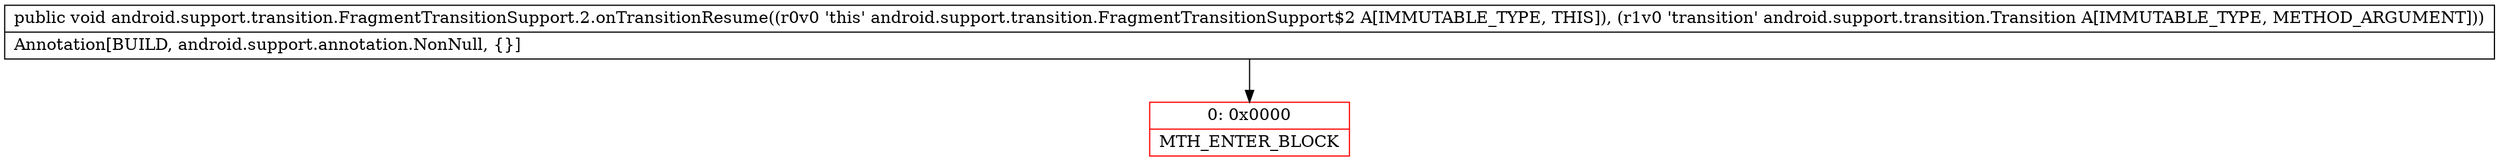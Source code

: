 digraph "CFG forandroid.support.transition.FragmentTransitionSupport.2.onTransitionResume(Landroid\/support\/transition\/Transition;)V" {
subgraph cluster_Region_774813158 {
label = "R(0)";
node [shape=record,color=blue];
}
Node_0 [shape=record,color=red,label="{0\:\ 0x0000|MTH_ENTER_BLOCK\l}"];
MethodNode[shape=record,label="{public void android.support.transition.FragmentTransitionSupport.2.onTransitionResume((r0v0 'this' android.support.transition.FragmentTransitionSupport$2 A[IMMUTABLE_TYPE, THIS]), (r1v0 'transition' android.support.transition.Transition A[IMMUTABLE_TYPE, METHOD_ARGUMENT]))  | Annotation[BUILD, android.support.annotation.NonNull, \{\}]\l}"];
MethodNode -> Node_0;
}

